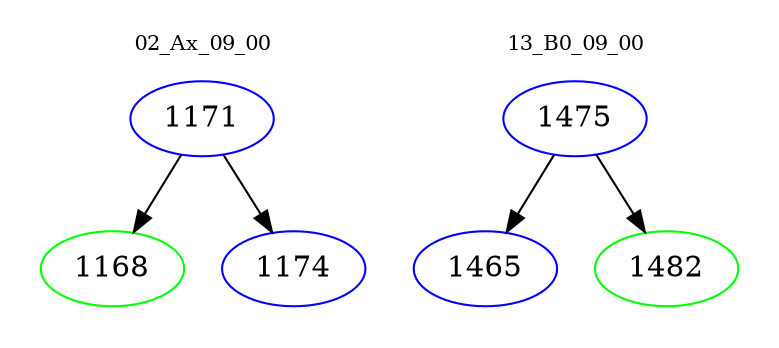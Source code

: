 digraph{
subgraph cluster_0 {
color = white
label = "02_Ax_09_00";
fontsize=10;
T0_1171 [label="1171", color="blue"]
T0_1171 -> T0_1168 [color="black"]
T0_1168 [label="1168", color="green"]
T0_1171 -> T0_1174 [color="black"]
T0_1174 [label="1174", color="blue"]
}
subgraph cluster_1 {
color = white
label = "13_B0_09_00";
fontsize=10;
T1_1475 [label="1475", color="blue"]
T1_1475 -> T1_1465 [color="black"]
T1_1465 [label="1465", color="blue"]
T1_1475 -> T1_1482 [color="black"]
T1_1482 [label="1482", color="green"]
}
}
